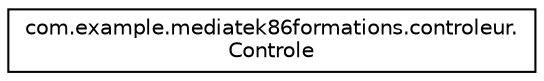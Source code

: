 digraph "Graphical Class Hierarchy"
{
 // LATEX_PDF_SIZE
  edge [fontname="Helvetica",fontsize="10",labelfontname="Helvetica",labelfontsize="10"];
  node [fontname="Helvetica",fontsize="10",shape=record];
  rankdir="LR";
  Node0 [label="com.example.mediatek86formations.controleur.\lControle",height=0.2,width=0.4,color="black", fillcolor="white", style="filled",URL="$classcom_1_1example_1_1mediatek86formations_1_1controleur_1_1_controle.html",tooltip=" "];
}
